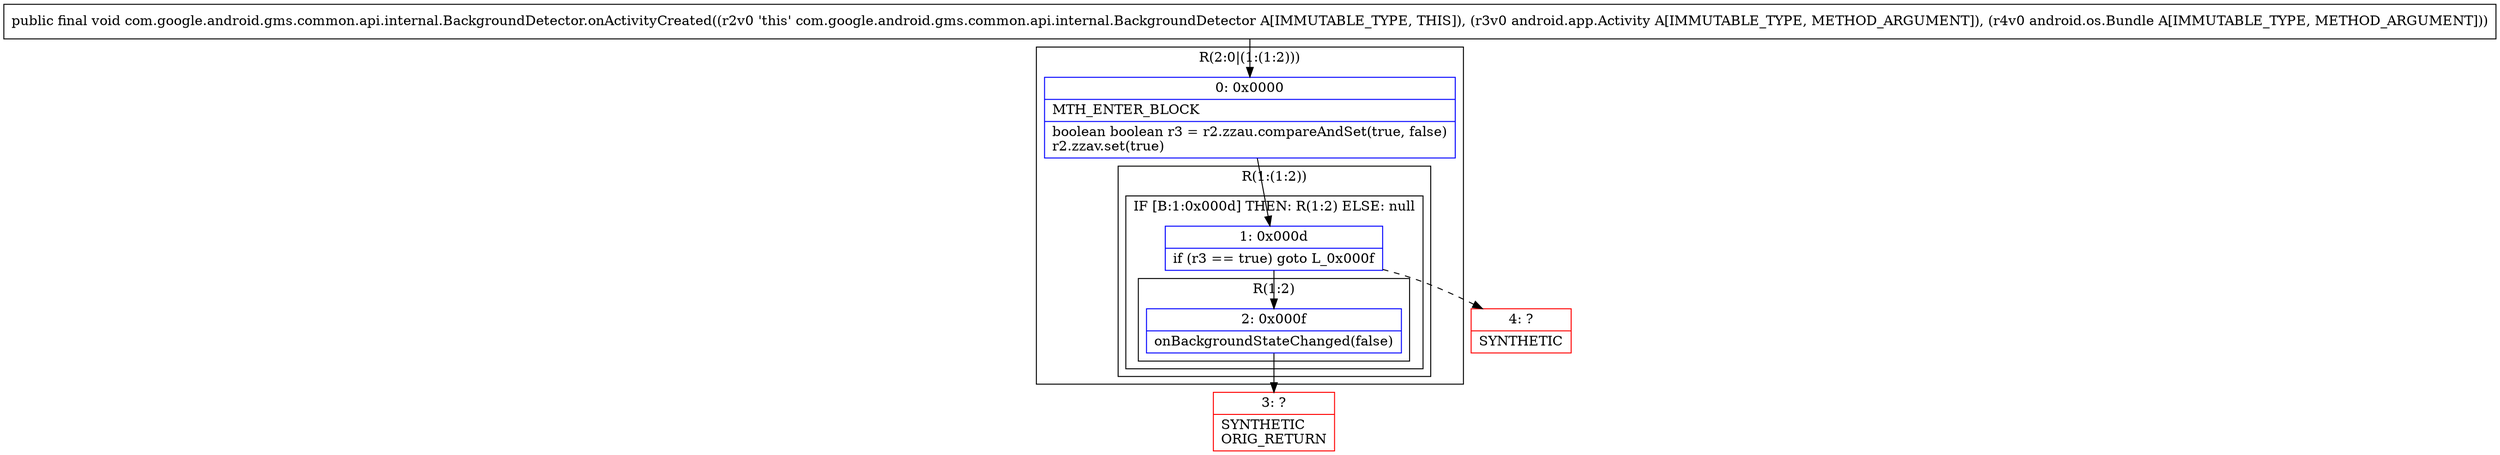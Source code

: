 digraph "CFG forcom.google.android.gms.common.api.internal.BackgroundDetector.onActivityCreated(Landroid\/app\/Activity;Landroid\/os\/Bundle;)V" {
subgraph cluster_Region_1191736192 {
label = "R(2:0|(1:(1:2)))";
node [shape=record,color=blue];
Node_0 [shape=record,label="{0\:\ 0x0000|MTH_ENTER_BLOCK\l|boolean boolean r3 = r2.zzau.compareAndSet(true, false)\lr2.zzav.set(true)\l}"];
subgraph cluster_Region_1454195531 {
label = "R(1:(1:2))";
node [shape=record,color=blue];
subgraph cluster_IfRegion_1401759896 {
label = "IF [B:1:0x000d] THEN: R(1:2) ELSE: null";
node [shape=record,color=blue];
Node_1 [shape=record,label="{1\:\ 0x000d|if (r3 == true) goto L_0x000f\l}"];
subgraph cluster_Region_1119466384 {
label = "R(1:2)";
node [shape=record,color=blue];
Node_2 [shape=record,label="{2\:\ 0x000f|onBackgroundStateChanged(false)\l}"];
}
}
}
}
Node_3 [shape=record,color=red,label="{3\:\ ?|SYNTHETIC\lORIG_RETURN\l}"];
Node_4 [shape=record,color=red,label="{4\:\ ?|SYNTHETIC\l}"];
MethodNode[shape=record,label="{public final void com.google.android.gms.common.api.internal.BackgroundDetector.onActivityCreated((r2v0 'this' com.google.android.gms.common.api.internal.BackgroundDetector A[IMMUTABLE_TYPE, THIS]), (r3v0 android.app.Activity A[IMMUTABLE_TYPE, METHOD_ARGUMENT]), (r4v0 android.os.Bundle A[IMMUTABLE_TYPE, METHOD_ARGUMENT])) }"];
MethodNode -> Node_0;
Node_0 -> Node_1;
Node_1 -> Node_2;
Node_1 -> Node_4[style=dashed];
Node_2 -> Node_3;
}

